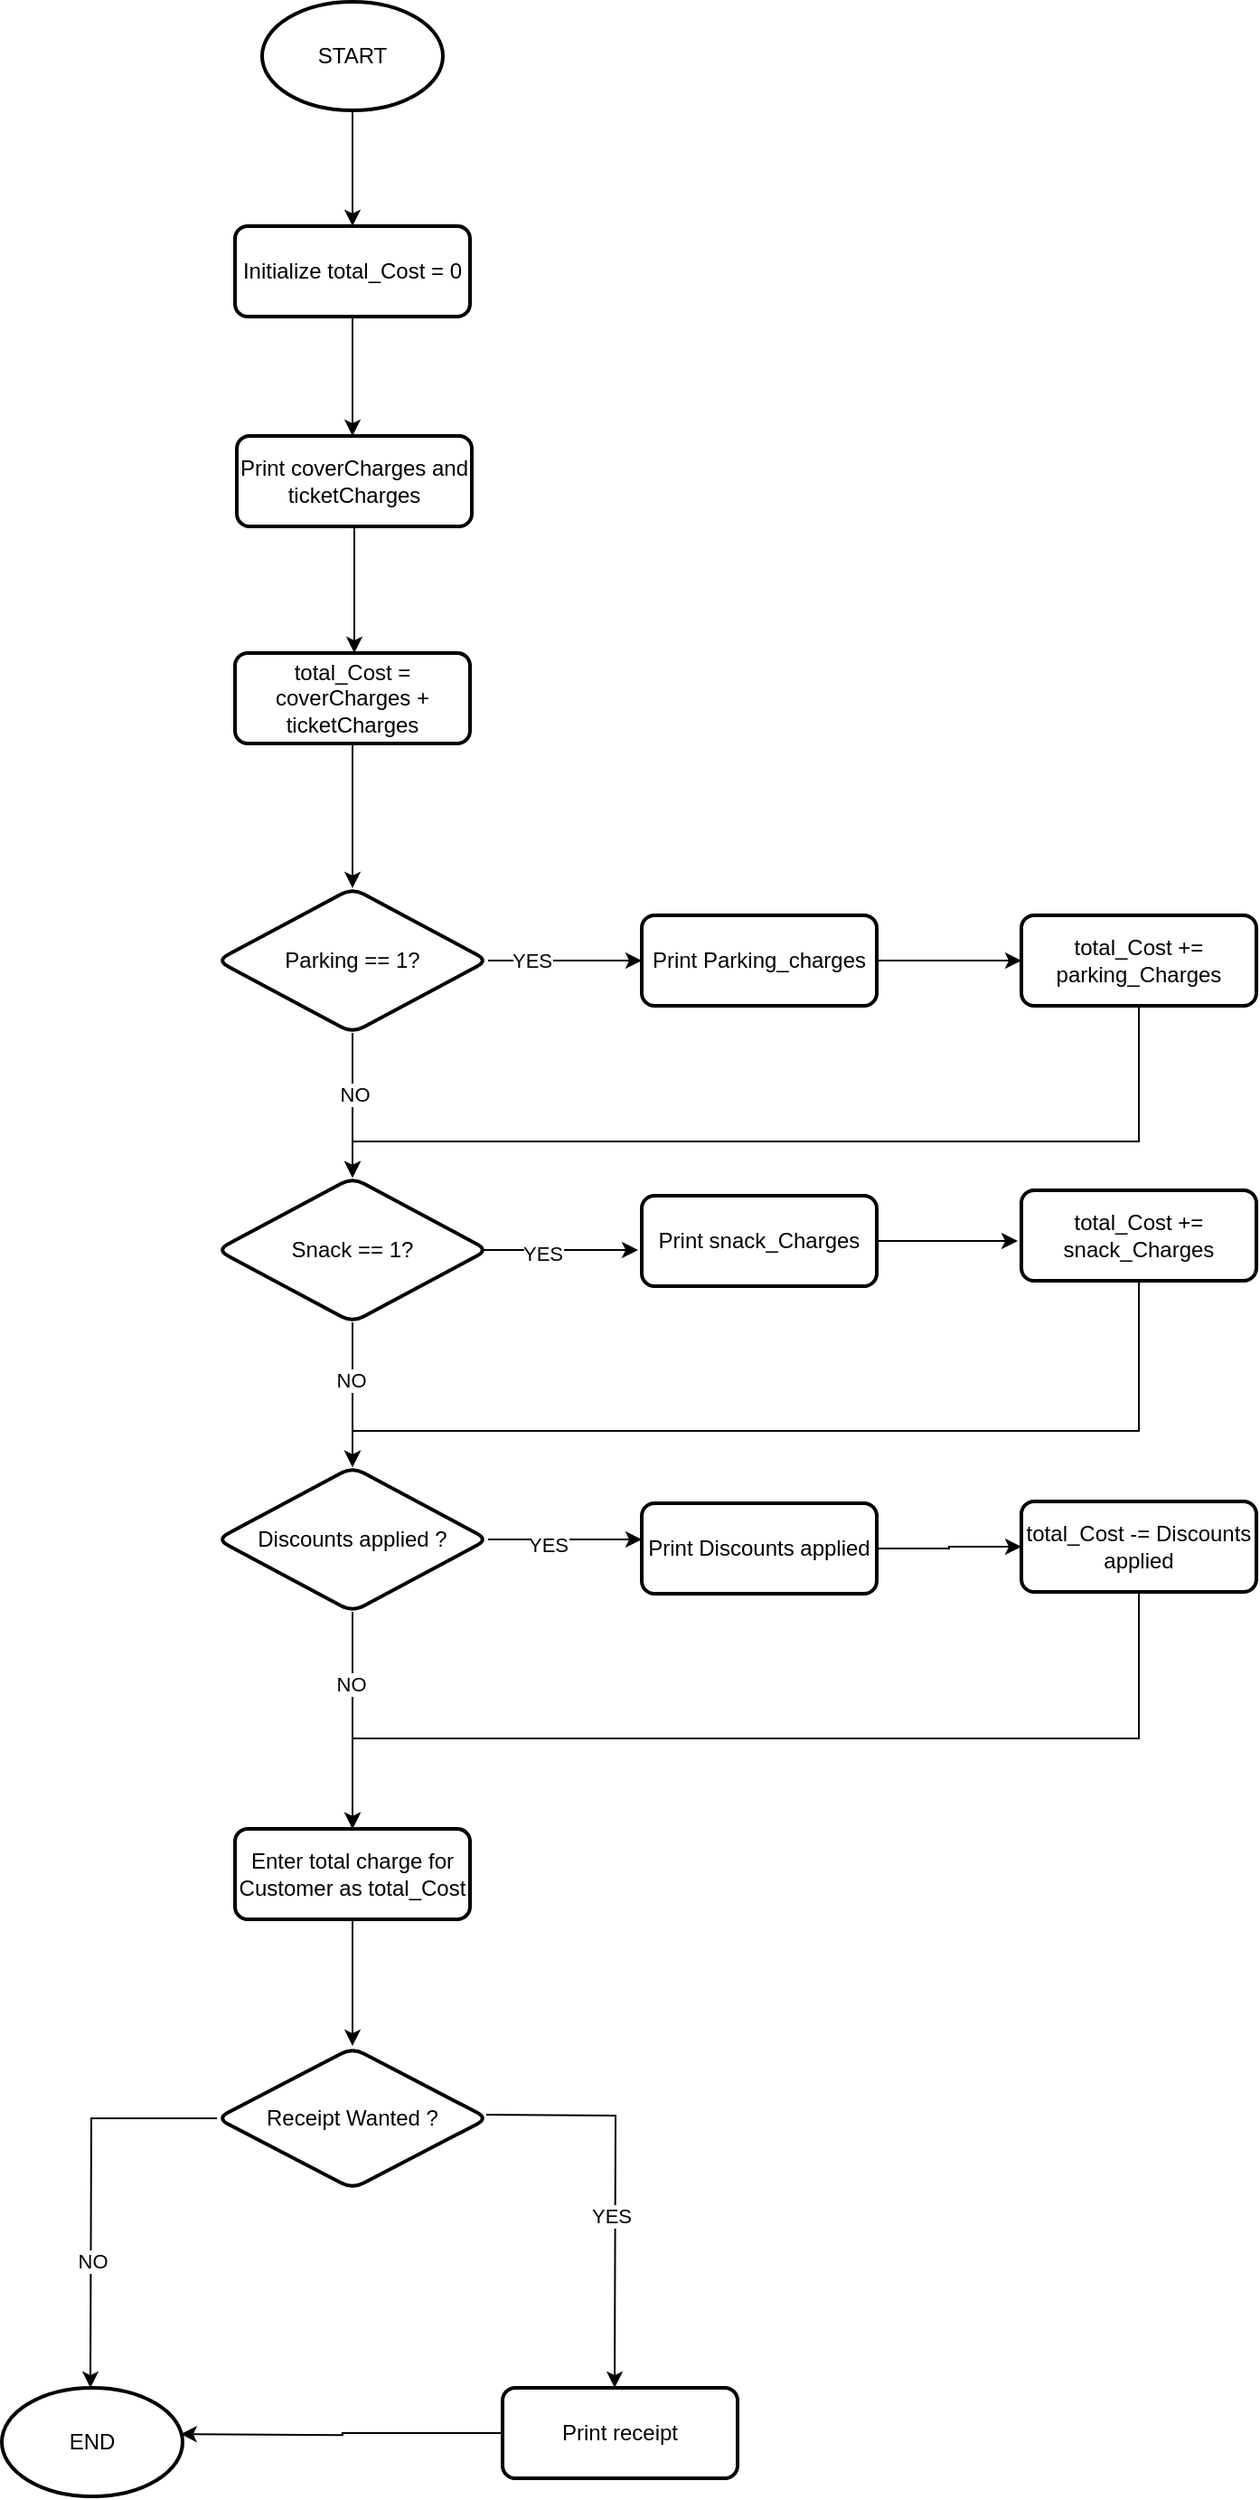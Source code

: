 <mxfile version="23.1.5" type="device">
  <diagram name="Page-1" id="3Er0qwYesITypoPCCtCb">
    <mxGraphModel dx="1880" dy="895" grid="1" gridSize="10" guides="1" tooltips="1" connect="1" arrows="1" fold="1" page="1" pageScale="1" pageWidth="850" pageHeight="1100" math="0" shadow="0">
      <root>
        <mxCell id="0" />
        <mxCell id="1" parent="0" />
        <mxCell id="oRBdFiz2_GZ_mSowHHOm-2" style="edgeStyle=orthogonalEdgeStyle;rounded=0;orthogonalLoop=1;jettySize=auto;html=1;" parent="1" source="oRBdFiz2_GZ_mSowHHOm-1" target="oRBdFiz2_GZ_mSowHHOm-3" edge="1">
          <mxGeometry relative="1" as="geometry">
            <mxPoint x="420" y="150" as="targetPoint" />
          </mxGeometry>
        </mxCell>
        <mxCell id="oRBdFiz2_GZ_mSowHHOm-1" value="START" style="strokeWidth=2;html=1;shape=mxgraph.flowchart.start_1;whiteSpace=wrap;" parent="1" vertex="1">
          <mxGeometry x="370" y="30" width="100" height="60" as="geometry" />
        </mxCell>
        <mxCell id="oRBdFiz2_GZ_mSowHHOm-4" style="edgeStyle=orthogonalEdgeStyle;rounded=0;orthogonalLoop=1;jettySize=auto;html=1;" parent="1" source="oRBdFiz2_GZ_mSowHHOm-3" edge="1">
          <mxGeometry relative="1" as="geometry">
            <mxPoint x="420" y="270" as="targetPoint" />
          </mxGeometry>
        </mxCell>
        <mxCell id="oRBdFiz2_GZ_mSowHHOm-3" value="Initialize total_Cost = 0" style="rounded=1;whiteSpace=wrap;html=1;absoluteArcSize=1;arcSize=14;strokeWidth=2;" parent="1" vertex="1">
          <mxGeometry x="355" y="154" width="130" height="50" as="geometry" />
        </mxCell>
        <mxCell id="oRBdFiz2_GZ_mSowHHOm-6" style="edgeStyle=orthogonalEdgeStyle;rounded=0;orthogonalLoop=1;jettySize=auto;html=1;" parent="1" source="oRBdFiz2_GZ_mSowHHOm-5" edge="1">
          <mxGeometry relative="1" as="geometry">
            <mxPoint x="421" y="390" as="targetPoint" />
          </mxGeometry>
        </mxCell>
        <mxCell id="oRBdFiz2_GZ_mSowHHOm-5" value="Print coverCharges and ticketCharges" style="rounded=1;whiteSpace=wrap;html=1;absoluteArcSize=1;arcSize=14;strokeWidth=2;" parent="1" vertex="1">
          <mxGeometry x="356" y="270" width="130" height="50" as="geometry" />
        </mxCell>
        <mxCell id="BA6QVae9thi6z7esa4fj-3" value="" style="edgeStyle=orthogonalEdgeStyle;rounded=0;orthogonalLoop=1;jettySize=auto;html=1;" edge="1" parent="1" source="BA6QVae9thi6z7esa4fj-1" target="BA6QVae9thi6z7esa4fj-2">
          <mxGeometry relative="1" as="geometry" />
        </mxCell>
        <mxCell id="BA6QVae9thi6z7esa4fj-1" value="total_Cost = coverCharges + ticketCharges" style="rounded=1;whiteSpace=wrap;html=1;absoluteArcSize=1;arcSize=14;strokeWidth=2;" vertex="1" parent="1">
          <mxGeometry x="355" y="390" width="130" height="50" as="geometry" />
        </mxCell>
        <mxCell id="BA6QVae9thi6z7esa4fj-4" style="edgeStyle=orthogonalEdgeStyle;rounded=0;orthogonalLoop=1;jettySize=auto;html=1;" edge="1" parent="1" source="BA6QVae9thi6z7esa4fj-2">
          <mxGeometry relative="1" as="geometry">
            <mxPoint x="420" y="680" as="targetPoint" />
          </mxGeometry>
        </mxCell>
        <mxCell id="BA6QVae9thi6z7esa4fj-5" value="NO" style="edgeLabel;html=1;align=center;verticalAlign=middle;resizable=0;points=[];" vertex="1" connectable="0" parent="BA6QVae9thi6z7esa4fj-4">
          <mxGeometry x="-0.155" y="1" relative="1" as="geometry">
            <mxPoint as="offset" />
          </mxGeometry>
        </mxCell>
        <mxCell id="BA6QVae9thi6z7esa4fj-10" style="edgeStyle=orthogonalEdgeStyle;rounded=0;orthogonalLoop=1;jettySize=auto;html=1;" edge="1" parent="1" source="BA6QVae9thi6z7esa4fj-2">
          <mxGeometry relative="1" as="geometry">
            <mxPoint x="580" y="560" as="targetPoint" />
          </mxGeometry>
        </mxCell>
        <mxCell id="BA6QVae9thi6z7esa4fj-31" value="YES" style="edgeLabel;html=1;align=center;verticalAlign=middle;resizable=0;points=[];" vertex="1" connectable="0" parent="BA6QVae9thi6z7esa4fj-10">
          <mxGeometry x="-0.438" relative="1" as="geometry">
            <mxPoint as="offset" />
          </mxGeometry>
        </mxCell>
        <mxCell id="BA6QVae9thi6z7esa4fj-2" value="Parking == 1?" style="rhombus;whiteSpace=wrap;html=1;rounded=1;arcSize=14;strokeWidth=2;" vertex="1" parent="1">
          <mxGeometry x="345" y="520" width="150" height="80" as="geometry" />
        </mxCell>
        <mxCell id="BA6QVae9thi6z7esa4fj-8" style="edgeStyle=orthogonalEdgeStyle;rounded=0;orthogonalLoop=1;jettySize=auto;html=1;entryX=0.5;entryY=0;entryDx=0;entryDy=0;" edge="1" parent="1" source="BA6QVae9thi6z7esa4fj-6" target="BA6QVae9thi6z7esa4fj-7">
          <mxGeometry relative="1" as="geometry" />
        </mxCell>
        <mxCell id="BA6QVae9thi6z7esa4fj-9" value="NO" style="edgeLabel;html=1;align=center;verticalAlign=middle;resizable=0;points=[];" vertex="1" connectable="0" parent="BA6QVae9thi6z7esa4fj-8">
          <mxGeometry x="-0.196" y="-1" relative="1" as="geometry">
            <mxPoint as="offset" />
          </mxGeometry>
        </mxCell>
        <mxCell id="BA6QVae9thi6z7esa4fj-14" style="edgeStyle=orthogonalEdgeStyle;rounded=0;orthogonalLoop=1;jettySize=auto;html=1;entryX=0.154;entryY=0.6;entryDx=0;entryDy=0;entryPerimeter=0;" edge="1" parent="1">
          <mxGeometry relative="1" as="geometry">
            <mxPoint x="578.02" y="720" as="targetPoint" />
            <mxPoint x="473" y="720" as="sourcePoint" />
          </mxGeometry>
        </mxCell>
        <mxCell id="BA6QVae9thi6z7esa4fj-32" value="YES" style="edgeLabel;html=1;align=center;verticalAlign=middle;resizable=0;points=[];" vertex="1" connectable="0" parent="BA6QVae9thi6z7esa4fj-14">
          <mxGeometry x="-0.014" y="-5" relative="1" as="geometry">
            <mxPoint y="-3" as="offset" />
          </mxGeometry>
        </mxCell>
        <mxCell id="BA6QVae9thi6z7esa4fj-6" value="Snack == 1?" style="rhombus;whiteSpace=wrap;html=1;rounded=1;arcSize=14;strokeWidth=2;" vertex="1" parent="1">
          <mxGeometry x="345" y="680" width="150" height="80" as="geometry" />
        </mxCell>
        <mxCell id="BA6QVae9thi6z7esa4fj-21" style="edgeStyle=orthogonalEdgeStyle;rounded=0;orthogonalLoop=1;jettySize=auto;html=1;" edge="1" parent="1" source="BA6QVae9thi6z7esa4fj-7">
          <mxGeometry relative="1" as="geometry">
            <mxPoint x="580" y="880" as="targetPoint" />
          </mxGeometry>
        </mxCell>
        <mxCell id="BA6QVae9thi6z7esa4fj-33" value="YES" style="edgeLabel;html=1;align=center;verticalAlign=middle;resizable=0;points=[];" vertex="1" connectable="0" parent="BA6QVae9thi6z7esa4fj-21">
          <mxGeometry x="-0.238" y="-3" relative="1" as="geometry">
            <mxPoint as="offset" />
          </mxGeometry>
        </mxCell>
        <mxCell id="BA6QVae9thi6z7esa4fj-34" style="edgeStyle=orthogonalEdgeStyle;rounded=0;orthogonalLoop=1;jettySize=auto;html=1;entryX=0.5;entryY=0;entryDx=0;entryDy=0;" edge="1" parent="1" source="BA6QVae9thi6z7esa4fj-7" target="BA6QVae9thi6z7esa4fj-25">
          <mxGeometry relative="1" as="geometry" />
        </mxCell>
        <mxCell id="BA6QVae9thi6z7esa4fj-46" value="NO" style="edgeLabel;html=1;align=center;verticalAlign=middle;resizable=0;points=[];" vertex="1" connectable="0" parent="BA6QVae9thi6z7esa4fj-34">
          <mxGeometry x="-0.333" y="-1" relative="1" as="geometry">
            <mxPoint as="offset" />
          </mxGeometry>
        </mxCell>
        <mxCell id="BA6QVae9thi6z7esa4fj-7" value="Discounts applied ?" style="rhombus;whiteSpace=wrap;html=1;rounded=1;arcSize=14;strokeWidth=2;" vertex="1" parent="1">
          <mxGeometry x="345" y="840" width="150" height="80" as="geometry" />
        </mxCell>
        <mxCell id="BA6QVae9thi6z7esa4fj-12" style="edgeStyle=orthogonalEdgeStyle;rounded=0;orthogonalLoop=1;jettySize=auto;html=1;" edge="1" parent="1" source="BA6QVae9thi6z7esa4fj-11">
          <mxGeometry relative="1" as="geometry">
            <mxPoint x="790" y="560" as="targetPoint" />
          </mxGeometry>
        </mxCell>
        <mxCell id="BA6QVae9thi6z7esa4fj-11" value="Print Parking_charges" style="rounded=1;whiteSpace=wrap;html=1;absoluteArcSize=1;arcSize=14;strokeWidth=2;" vertex="1" parent="1">
          <mxGeometry x="580" y="535" width="130" height="50" as="geometry" />
        </mxCell>
        <mxCell id="BA6QVae9thi6z7esa4fj-30" style="edgeStyle=orthogonalEdgeStyle;rounded=0;orthogonalLoop=1;jettySize=auto;html=1;entryX=0.5;entryY=0;entryDx=0;entryDy=0;" edge="1" parent="1" source="BA6QVae9thi6z7esa4fj-13" target="BA6QVae9thi6z7esa4fj-6">
          <mxGeometry relative="1" as="geometry">
            <Array as="points">
              <mxPoint x="855" y="660" />
              <mxPoint x="420" y="660" />
            </Array>
          </mxGeometry>
        </mxCell>
        <mxCell id="BA6QVae9thi6z7esa4fj-13" value="total_Cost += parking_Charges" style="rounded=1;whiteSpace=wrap;html=1;absoluteArcSize=1;arcSize=14;strokeWidth=2;" vertex="1" parent="1">
          <mxGeometry x="790" y="535" width="130" height="50" as="geometry" />
        </mxCell>
        <mxCell id="BA6QVae9thi6z7esa4fj-17" style="edgeStyle=orthogonalEdgeStyle;rounded=0;orthogonalLoop=1;jettySize=auto;html=1;entryX=0.077;entryY=0.56;entryDx=0;entryDy=0;entryPerimeter=0;" edge="1" parent="1">
          <mxGeometry relative="1" as="geometry">
            <mxPoint x="788.01" y="715" as="targetPoint" />
            <mxPoint x="698" y="715" as="sourcePoint" />
          </mxGeometry>
        </mxCell>
        <mxCell id="BA6QVae9thi6z7esa4fj-15" value="Print snack_Charges" style="rounded=1;whiteSpace=wrap;html=1;absoluteArcSize=1;arcSize=14;strokeWidth=2;" vertex="1" parent="1">
          <mxGeometry x="580" y="690" width="130" height="50" as="geometry" />
        </mxCell>
        <mxCell id="BA6QVae9thi6z7esa4fj-29" style="edgeStyle=orthogonalEdgeStyle;rounded=0;orthogonalLoop=1;jettySize=auto;html=1;entryX=0.5;entryY=0;entryDx=0;entryDy=0;" edge="1" parent="1" source="BA6QVae9thi6z7esa4fj-16" target="BA6QVae9thi6z7esa4fj-7">
          <mxGeometry relative="1" as="geometry">
            <mxPoint x="420" y="820" as="targetPoint" />
            <Array as="points">
              <mxPoint x="855" y="820" />
              <mxPoint x="420" y="820" />
            </Array>
          </mxGeometry>
        </mxCell>
        <mxCell id="BA6QVae9thi6z7esa4fj-16" value="total_Cost += snack_Charges" style="rounded=1;whiteSpace=wrap;html=1;absoluteArcSize=1;arcSize=14;strokeWidth=2;" vertex="1" parent="1">
          <mxGeometry x="790" y="687" width="130" height="50" as="geometry" />
        </mxCell>
        <mxCell id="BA6QVae9thi6z7esa4fj-24" value="" style="edgeStyle=orthogonalEdgeStyle;rounded=0;orthogonalLoop=1;jettySize=auto;html=1;" edge="1" parent="1" source="BA6QVae9thi6z7esa4fj-22" target="BA6QVae9thi6z7esa4fj-23">
          <mxGeometry relative="1" as="geometry" />
        </mxCell>
        <mxCell id="BA6QVae9thi6z7esa4fj-22" value="Print Discounts applied" style="rounded=1;whiteSpace=wrap;html=1;absoluteArcSize=1;arcSize=14;strokeWidth=2;" vertex="1" parent="1">
          <mxGeometry x="580" y="860" width="130" height="50" as="geometry" />
        </mxCell>
        <mxCell id="BA6QVae9thi6z7esa4fj-35" style="edgeStyle=orthogonalEdgeStyle;rounded=0;orthogonalLoop=1;jettySize=auto;html=1;entryX=0.5;entryY=0;entryDx=0;entryDy=0;" edge="1" parent="1" source="BA6QVae9thi6z7esa4fj-23" target="BA6QVae9thi6z7esa4fj-25">
          <mxGeometry relative="1" as="geometry">
            <Array as="points">
              <mxPoint x="855" y="990" />
              <mxPoint x="420" y="990" />
            </Array>
          </mxGeometry>
        </mxCell>
        <mxCell id="BA6QVae9thi6z7esa4fj-23" value="total_Cost -= Discounts applied" style="rounded=1;whiteSpace=wrap;html=1;absoluteArcSize=1;arcSize=14;strokeWidth=2;" vertex="1" parent="1">
          <mxGeometry x="790" y="859" width="130" height="50" as="geometry" />
        </mxCell>
        <mxCell id="BA6QVae9thi6z7esa4fj-48" style="edgeStyle=orthogonalEdgeStyle;rounded=0;orthogonalLoop=1;jettySize=auto;html=1;" edge="1" parent="1" source="BA6QVae9thi6z7esa4fj-25">
          <mxGeometry relative="1" as="geometry">
            <mxPoint x="420" y="1160.0" as="targetPoint" />
          </mxGeometry>
        </mxCell>
        <mxCell id="BA6QVae9thi6z7esa4fj-25" value="Enter total charge for Customer as total_Cost" style="rounded=1;whiteSpace=wrap;html=1;absoluteArcSize=1;arcSize=14;strokeWidth=2;" vertex="1" parent="1">
          <mxGeometry x="355" y="1040" width="130" height="50" as="geometry" />
        </mxCell>
        <mxCell id="BA6QVae9thi6z7esa4fj-36" style="edgeStyle=orthogonalEdgeStyle;rounded=0;orthogonalLoop=1;jettySize=auto;html=1;" edge="1" parent="1" source="BA6QVae9thi6z7esa4fj-28">
          <mxGeometry relative="1" as="geometry">
            <mxPoint x="275" y="1349" as="targetPoint" />
          </mxGeometry>
        </mxCell>
        <mxCell id="BA6QVae9thi6z7esa4fj-41" value="NO" style="edgeLabel;html=1;align=center;verticalAlign=middle;resizable=0;points=[];" vertex="1" connectable="0" parent="BA6QVae9thi6z7esa4fj-36">
          <mxGeometry x="0.354" y="1" relative="1" as="geometry">
            <mxPoint as="offset" />
          </mxGeometry>
        </mxCell>
        <mxCell id="BA6QVae9thi6z7esa4fj-37" style="edgeStyle=orthogonalEdgeStyle;rounded=0;orthogonalLoop=1;jettySize=auto;html=1;" edge="1" parent="1">
          <mxGeometry relative="1" as="geometry">
            <mxPoint x="565" y="1349" as="targetPoint" />
            <mxPoint x="494" y="1198.0" as="sourcePoint" />
          </mxGeometry>
        </mxCell>
        <mxCell id="BA6QVae9thi6z7esa4fj-38" value="YES" style="edgeLabel;html=1;align=center;verticalAlign=middle;resizable=0;points=[];" vertex="1" connectable="0" parent="BA6QVae9thi6z7esa4fj-37">
          <mxGeometry x="0.141" y="-3" relative="1" as="geometry">
            <mxPoint as="offset" />
          </mxGeometry>
        </mxCell>
        <mxCell id="BA6QVae9thi6z7esa4fj-28" value="Receipt Wanted ?" style="rhombus;whiteSpace=wrap;html=1;rounded=1;arcSize=14;strokeWidth=2;" vertex="1" parent="1">
          <mxGeometry x="345" y="1161" width="150" height="78" as="geometry" />
        </mxCell>
        <mxCell id="BA6QVae9thi6z7esa4fj-39" value="Print receipt" style="rounded=1;whiteSpace=wrap;html=1;absoluteArcSize=1;arcSize=14;strokeWidth=2;" vertex="1" parent="1">
          <mxGeometry x="503" y="1349" width="130" height="50" as="geometry" />
        </mxCell>
        <mxCell id="BA6QVae9thi6z7esa4fj-42" value="END" style="strokeWidth=2;html=1;shape=mxgraph.flowchart.start_1;whiteSpace=wrap;" vertex="1" parent="1">
          <mxGeometry x="226" y="1349" width="100" height="60" as="geometry" />
        </mxCell>
        <mxCell id="BA6QVae9thi6z7esa4fj-45" style="edgeStyle=orthogonalEdgeStyle;rounded=0;orthogonalLoop=1;jettySize=auto;html=1;entryX=1.119;entryY=0.426;entryDx=0;entryDy=0;entryPerimeter=0;exitX=0;exitY=0.5;exitDx=0;exitDy=0;" edge="1" parent="1" source="BA6QVae9thi6z7esa4fj-39">
          <mxGeometry relative="1" as="geometry">
            <mxPoint x="491.0" y="1374.059" as="sourcePoint" />
            <mxPoint x="324.9" y="1374.56" as="targetPoint" />
          </mxGeometry>
        </mxCell>
      </root>
    </mxGraphModel>
  </diagram>
</mxfile>
